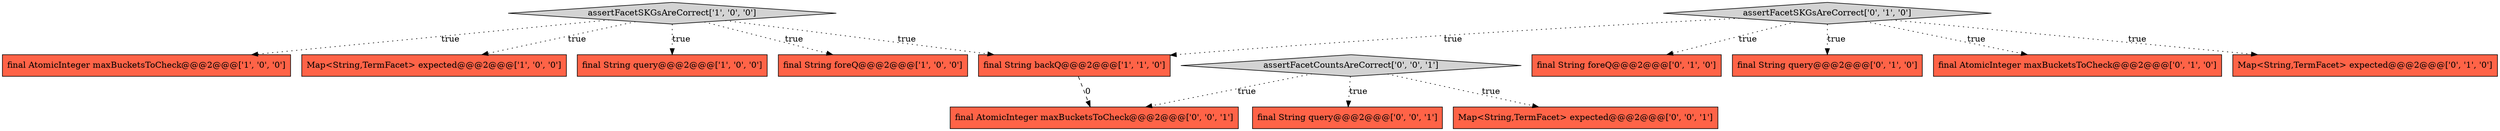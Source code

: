 digraph {
4 [style = filled, label = "final AtomicInteger maxBucketsToCheck@@@2@@@['1', '0', '0']", fillcolor = tomato, shape = box image = "AAA0AAABBB1BBB"];
1 [style = filled, label = "Map<String,TermFacet> expected@@@2@@@['1', '0', '0']", fillcolor = tomato, shape = box image = "AAA0AAABBB1BBB"];
2 [style = filled, label = "final String query@@@2@@@['1', '0', '0']", fillcolor = tomato, shape = box image = "AAA0AAABBB1BBB"];
5 [style = filled, label = "final String backQ@@@2@@@['1', '1', '0']", fillcolor = tomato, shape = box image = "AAA0AAABBB1BBB"];
6 [style = filled, label = "final String foreQ@@@2@@@['0', '1', '0']", fillcolor = tomato, shape = box image = "AAA0AAABBB2BBB"];
0 [style = filled, label = "assertFacetSKGsAreCorrect['1', '0', '0']", fillcolor = lightgray, shape = diamond image = "AAA0AAABBB1BBB"];
3 [style = filled, label = "final String foreQ@@@2@@@['1', '0', '0']", fillcolor = tomato, shape = box image = "AAA0AAABBB1BBB"];
7 [style = filled, label = "assertFacetSKGsAreCorrect['0', '1', '0']", fillcolor = lightgray, shape = diamond image = "AAA0AAABBB2BBB"];
12 [style = filled, label = "Map<String,TermFacet> expected@@@2@@@['0', '0', '1']", fillcolor = tomato, shape = box image = "AAA0AAABBB3BBB"];
13 [style = filled, label = "final AtomicInteger maxBucketsToCheck@@@2@@@['0', '0', '1']", fillcolor = tomato, shape = box image = "AAA0AAABBB3BBB"];
14 [style = filled, label = "assertFacetCountsAreCorrect['0', '0', '1']", fillcolor = lightgray, shape = diamond image = "AAA0AAABBB3BBB"];
9 [style = filled, label = "final String query@@@2@@@['0', '1', '0']", fillcolor = tomato, shape = box image = "AAA0AAABBB2BBB"];
10 [style = filled, label = "final AtomicInteger maxBucketsToCheck@@@2@@@['0', '1', '0']", fillcolor = tomato, shape = box image = "AAA0AAABBB2BBB"];
11 [style = filled, label = "final String query@@@2@@@['0', '0', '1']", fillcolor = tomato, shape = box image = "AAA0AAABBB3BBB"];
8 [style = filled, label = "Map<String,TermFacet> expected@@@2@@@['0', '1', '0']", fillcolor = tomato, shape = box image = "AAA0AAABBB2BBB"];
0->2 [style = dotted, label="true"];
0->3 [style = dotted, label="true"];
0->4 [style = dotted, label="true"];
0->1 [style = dotted, label="true"];
14->13 [style = dotted, label="true"];
14->11 [style = dotted, label="true"];
5->13 [style = dashed, label="0"];
7->9 [style = dotted, label="true"];
14->12 [style = dotted, label="true"];
7->6 [style = dotted, label="true"];
7->5 [style = dotted, label="true"];
0->5 [style = dotted, label="true"];
7->8 [style = dotted, label="true"];
7->10 [style = dotted, label="true"];
}
